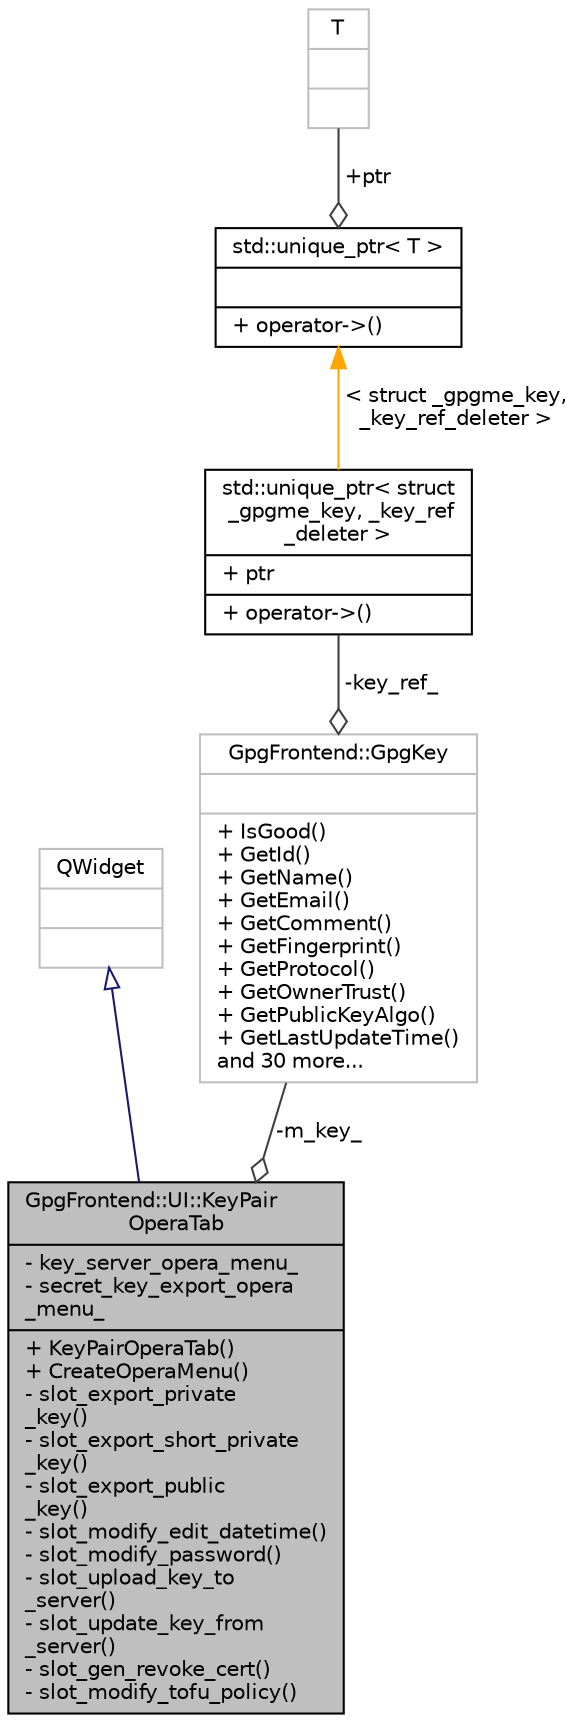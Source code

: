 digraph "GpgFrontend::UI::KeyPairOperaTab"
{
 // INTERACTIVE_SVG=YES
 // LATEX_PDF_SIZE
  edge [fontname="Helvetica",fontsize="10",labelfontname="Helvetica",labelfontsize="10"];
  node [fontname="Helvetica",fontsize="10",shape=record];
  Node1 [label="{GpgFrontend::UI::KeyPair\lOperaTab\n|- key_server_opera_menu_\l- secret_key_export_opera\l_menu_\l|+ KeyPairOperaTab()\l+ CreateOperaMenu()\l- slot_export_private\l_key()\l- slot_export_short_private\l_key()\l- slot_export_public\l_key()\l- slot_modify_edit_datetime()\l- slot_modify_password()\l- slot_upload_key_to\l_server()\l- slot_update_key_from\l_server()\l- slot_gen_revoke_cert()\l- slot_modify_tofu_policy()\l}",height=0.2,width=0.4,color="black", fillcolor="grey75", style="filled", fontcolor="black",tooltip=" "];
  Node2 -> Node1 [dir="back",color="midnightblue",fontsize="10",style="solid",arrowtail="onormal",fontname="Helvetica"];
  Node2 [label="{QWidget\n||}",height=0.2,width=0.4,color="grey75", fillcolor="white", style="filled",tooltip=" "];
  Node3 -> Node1 [color="grey25",fontsize="10",style="solid",label=" -m_key_" ,arrowhead="odiamond",fontname="Helvetica"];
  Node3 [label="{GpgFrontend::GpgKey\n||+ IsGood()\l+ GetId()\l+ GetName()\l+ GetEmail()\l+ GetComment()\l+ GetFingerprint()\l+ GetProtocol()\l+ GetOwnerTrust()\l+ GetPublicKeyAlgo()\l+ GetLastUpdateTime()\land 30 more...\l}",height=0.2,width=0.4,color="grey75", fillcolor="white", style="filled",URL="$classGpgFrontend_1_1GpgKey.html",tooltip=" "];
  Node4 -> Node3 [color="grey25",fontsize="10",style="solid",label=" -key_ref_" ,arrowhead="odiamond",fontname="Helvetica"];
  Node4 [label="{std::unique_ptr\< struct\l _gpgme_key, _key_ref\l_deleter \>\n|+ ptr\l|+ operator-\>()\l}",height=0.2,width=0.4,color="black", fillcolor="white", style="filled",tooltip=" "];
  Node5 -> Node4 [dir="back",color="orange",fontsize="10",style="solid",label=" \< struct _gpgme_key,\l _key_ref_deleter \>" ,fontname="Helvetica"];
  Node5 [label="{std::unique_ptr\< T \>\n||+ operator-\>()\l}",height=0.2,width=0.4,color="black", fillcolor="white", style="filled",tooltip=" "];
  Node6 -> Node5 [color="grey25",fontsize="10",style="solid",label=" +ptr" ,arrowhead="odiamond",fontname="Helvetica"];
  Node6 [label="{T\n||}",height=0.2,width=0.4,color="grey75", fillcolor="white", style="filled",tooltip=" "];
}
